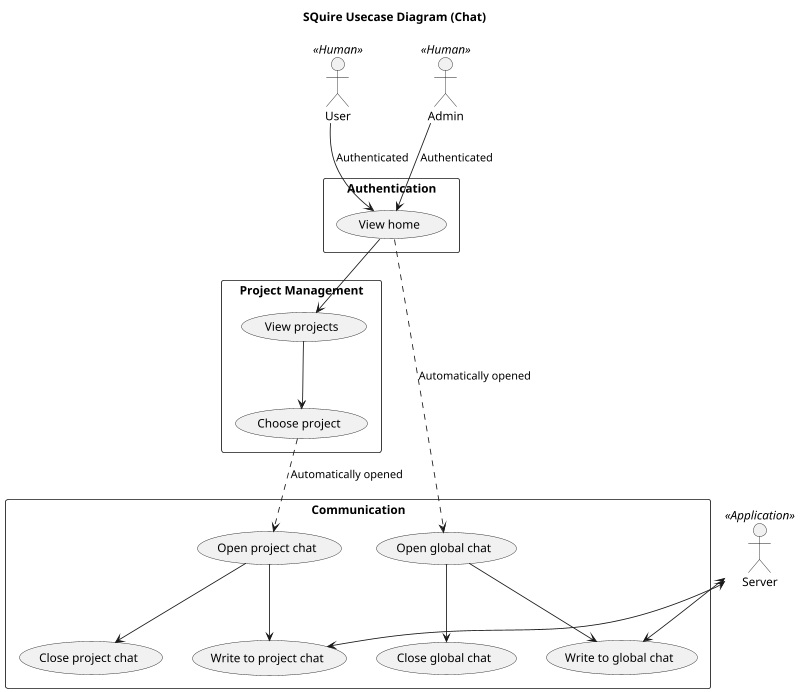 @startuml
scale 800 width
title SQuire Usecase Diagram (Chat)

'left to right direction

actor User << Human >>
actor Admin << Human >>
actor Server << Application >>

rectangle "Authentication" {
    User --> (View home) : Authenticated
    Admin --> (View home) : Authenticated
}

rectangle "Project Management" {
    (View home) --> (View projects)
    (View projects) --> (Choose project)
}

rectangle "Communication" {
    (Choose project) ..> (Open project chat) : Automatically opened
        (Open project chat) --> (Write to project chat)
        (Open project chat) --> (Close project chat)
    (View home) ..> (Open global chat) : Automatically opened
        (Open global chat) --> (Write to global chat)
        (Open global chat) --> (Close global chat)
}

Server <--> (Write to global chat)
Server <--> (Write to project chat)
@enduml